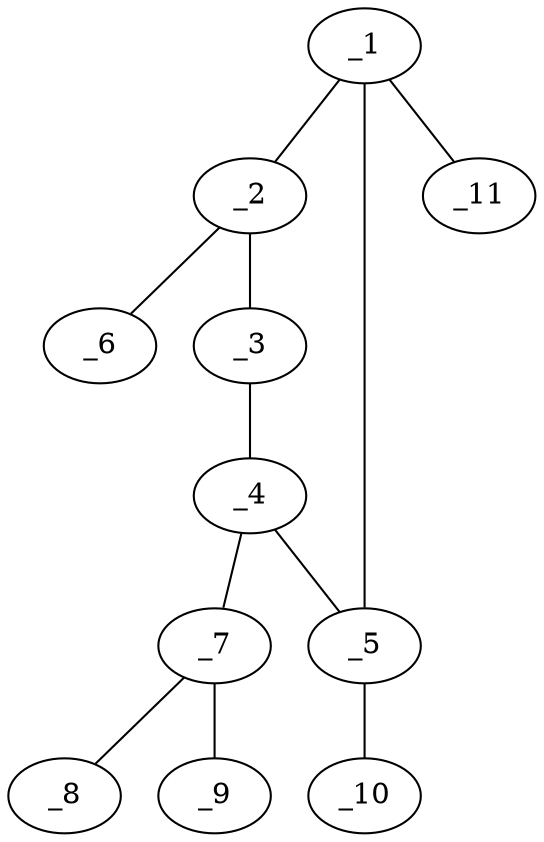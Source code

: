 graph molid667940 {
	_1	 [charge=0,
		chem=4,
		symbol="N  ",
		x="3.2601",
		y="-1.1149"];
	_2	 [charge=0,
		chem=1,
		symbol="C  ",
		x="4.2601",
		y="-1.1149"];
	_1 -- _2	 [valence=1];
	_5	 [charge=0,
		chem=1,
		symbol="C  ",
		x="2.9511",
		y="-0.1639"];
	_1 -- _5	 [valence=1];
	_11	 [charge=0,
		chem=1,
		symbol="C  ",
		x="2.6723",
		y="-1.9239"];
	_1 -- _11	 [valence=1];
	_3	 [charge=0,
		chem=4,
		symbol="N  ",
		x="4.5691",
		y="-0.1639"];
	_2 -- _3	 [valence=1];
	_6	 [charge=0,
		chem=5,
		symbol="S  ",
		x="4.8479",
		y="-1.9239"];
	_2 -- _6	 [valence=2];
	_4	 [charge=0,
		chem=1,
		symbol="C  ",
		x="3.7601",
		y="0.4239"];
	_3 -- _4	 [valence=1];
	_4 -- _5	 [valence=2];
	_7	 [charge=0,
		chem=1,
		symbol="C  ",
		x="3.7601",
		y="1.4239"];
	_4 -- _7	 [valence=1];
	_10	 [charge=0,
		chem=4,
		symbol="N  ",
		x=2,
		y="0.1452"];
	_5 -- _10	 [valence=1];
	_8	 [charge=0,
		chem=2,
		symbol="O  ",
		x="4.6261",
		y="1.9239"];
	_7 -- _8	 [valence=2];
	_9	 [charge=0,
		chem=4,
		symbol="N  ",
		x="2.8941",
		y="1.9239"];
	_7 -- _9	 [valence=1];
}
